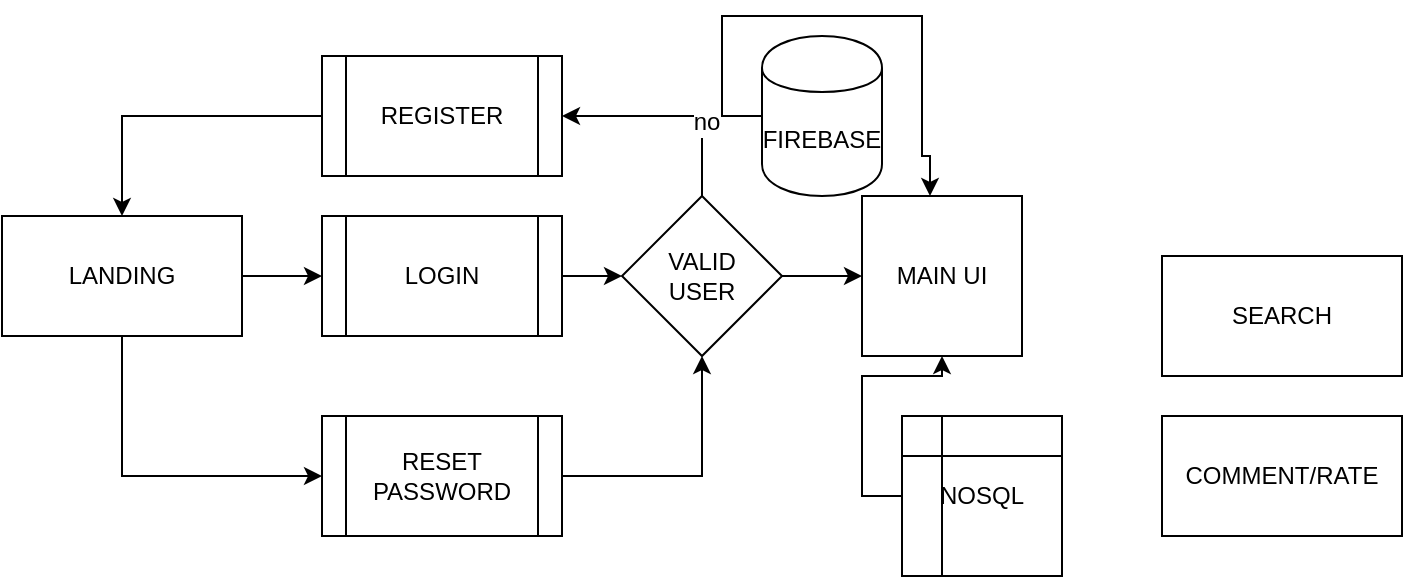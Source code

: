<mxfile version="11.2.5" type="github" pages="1"><diagram id="in2Q6fDvcWBUvMBM4Aq1" name="Page-1"><mxGraphModel dx="1423" dy="1079" grid="1" gridSize="10" guides="1" tooltips="1" connect="1" arrows="1" fold="1" page="1" pageScale="1" pageWidth="800" pageHeight="300" math="0" shadow="0"><root><mxCell id="0"/><mxCell id="1" parent="0"/><mxCell id="5yw12NYs7LRvkOLjYrZq-10" style="edgeStyle=orthogonalEdgeStyle;rounded=0;orthogonalLoop=1;jettySize=auto;html=1;exitX=1;exitY=0.5;exitDx=0;exitDy=0;" edge="1" parent="1" source="5yw12NYs7LRvkOLjYrZq-1" target="5yw12NYs7LRvkOLjYrZq-2"><mxGeometry relative="1" as="geometry"/></mxCell><mxCell id="5yw12NYs7LRvkOLjYrZq-12" style="edgeStyle=orthogonalEdgeStyle;rounded=0;orthogonalLoop=1;jettySize=auto;html=1;exitX=0.5;exitY=1;exitDx=0;exitDy=0;entryX=0;entryY=0.5;entryDx=0;entryDy=0;" edge="1" parent="1" source="5yw12NYs7LRvkOLjYrZq-1" target="5yw12NYs7LRvkOLjYrZq-11"><mxGeometry relative="1" as="geometry"/></mxCell><mxCell id="5yw12NYs7LRvkOLjYrZq-1" value="LANDING" style="rounded=0;whiteSpace=wrap;html=1;" vertex="1" parent="1"><mxGeometry x="50" y="-100" width="120" height="60" as="geometry"/></mxCell><mxCell id="5yw12NYs7LRvkOLjYrZq-7" style="edgeStyle=orthogonalEdgeStyle;rounded=0;orthogonalLoop=1;jettySize=auto;html=1;exitX=1;exitY=0.5;exitDx=0;exitDy=0;entryX=0;entryY=0.5;entryDx=0;entryDy=0;" edge="1" parent="1" source="5yw12NYs7LRvkOLjYrZq-2" target="5yw12NYs7LRvkOLjYrZq-3"><mxGeometry relative="1" as="geometry"/></mxCell><mxCell id="5yw12NYs7LRvkOLjYrZq-2" value="LOGIN" style="shape=process;whiteSpace=wrap;html=1;backgroundOutline=1;" vertex="1" parent="1"><mxGeometry x="210" y="-100" width="120" height="60" as="geometry"/></mxCell><mxCell id="5yw12NYs7LRvkOLjYrZq-5" style="edgeStyle=orthogonalEdgeStyle;rounded=0;orthogonalLoop=1;jettySize=auto;html=1;exitX=0.5;exitY=0;exitDx=0;exitDy=0;entryX=1;entryY=0.5;entryDx=0;entryDy=0;" edge="1" parent="1" source="5yw12NYs7LRvkOLjYrZq-3" target="5yw12NYs7LRvkOLjYrZq-4"><mxGeometry relative="1" as="geometry"/></mxCell><mxCell id="5yw12NYs7LRvkOLjYrZq-8" value="no&lt;br&gt;" style="text;html=1;resizable=0;points=[];align=center;verticalAlign=middle;labelBackgroundColor=#ffffff;" vertex="1" connectable="0" parent="5yw12NYs7LRvkOLjYrZq-5"><mxGeometry x="-0.327" y="-2" relative="1" as="geometry"><mxPoint as="offset"/></mxGeometry></mxCell><mxCell id="5yw12NYs7LRvkOLjYrZq-17" style="edgeStyle=orthogonalEdgeStyle;rounded=0;orthogonalLoop=1;jettySize=auto;html=1;exitX=1;exitY=0.5;exitDx=0;exitDy=0;" edge="1" parent="1" source="5yw12NYs7LRvkOLjYrZq-3" target="5yw12NYs7LRvkOLjYrZq-14"><mxGeometry relative="1" as="geometry"/></mxCell><mxCell id="5yw12NYs7LRvkOLjYrZq-3" value="VALID &lt;br&gt;USER" style="rhombus;whiteSpace=wrap;html=1;" vertex="1" parent="1"><mxGeometry x="360" y="-110" width="80" height="80" as="geometry"/></mxCell><mxCell id="5yw12NYs7LRvkOLjYrZq-9" style="edgeStyle=orthogonalEdgeStyle;rounded=0;orthogonalLoop=1;jettySize=auto;html=1;exitX=0;exitY=0.5;exitDx=0;exitDy=0;entryX=0.5;entryY=0;entryDx=0;entryDy=0;" edge="1" parent="1" source="5yw12NYs7LRvkOLjYrZq-4" target="5yw12NYs7LRvkOLjYrZq-1"><mxGeometry relative="1" as="geometry"/></mxCell><mxCell id="5yw12NYs7LRvkOLjYrZq-4" value="REGISTER" style="shape=process;whiteSpace=wrap;html=1;backgroundOutline=1;" vertex="1" parent="1"><mxGeometry x="210" y="-180" width="120" height="60" as="geometry"/></mxCell><mxCell id="5yw12NYs7LRvkOLjYrZq-13" style="edgeStyle=orthogonalEdgeStyle;rounded=0;orthogonalLoop=1;jettySize=auto;html=1;exitX=1;exitY=0.5;exitDx=0;exitDy=0;entryX=0.5;entryY=1;entryDx=0;entryDy=0;" edge="1" parent="1" source="5yw12NYs7LRvkOLjYrZq-11" target="5yw12NYs7LRvkOLjYrZq-3"><mxGeometry relative="1" as="geometry"/></mxCell><mxCell id="5yw12NYs7LRvkOLjYrZq-11" value="RESET PASSWORD" style="shape=process;whiteSpace=wrap;html=1;backgroundOutline=1;" vertex="1" parent="1"><mxGeometry x="210" width="120" height="60" as="geometry"/></mxCell><mxCell id="5yw12NYs7LRvkOLjYrZq-14" value="MAIN UI" style="whiteSpace=wrap;html=1;aspect=fixed;" vertex="1" parent="1"><mxGeometry x="480" y="-110" width="80" height="80" as="geometry"/></mxCell><mxCell id="5yw12NYs7LRvkOLjYrZq-18" style="edgeStyle=orthogonalEdgeStyle;rounded=0;orthogonalLoop=1;jettySize=auto;html=1;exitX=0;exitY=0.5;exitDx=0;exitDy=0;entryX=0.425;entryY=0;entryDx=0;entryDy=0;entryPerimeter=0;" edge="1" parent="1" source="5yw12NYs7LRvkOLjYrZq-15" target="5yw12NYs7LRvkOLjYrZq-14"><mxGeometry relative="1" as="geometry"><Array as="points"><mxPoint x="410" y="-150"/><mxPoint x="410" y="-200"/><mxPoint x="510" y="-200"/><mxPoint x="510" y="-130"/><mxPoint x="514" y="-130"/></Array></mxGeometry></mxCell><mxCell id="5yw12NYs7LRvkOLjYrZq-15" value="FIREBASE" style="shape=cylinder;whiteSpace=wrap;html=1;boundedLbl=1;backgroundOutline=1;" vertex="1" parent="1"><mxGeometry x="430" y="-190" width="60" height="80" as="geometry"/></mxCell><mxCell id="5yw12NYs7LRvkOLjYrZq-19" style="edgeStyle=orthogonalEdgeStyle;rounded=0;orthogonalLoop=1;jettySize=auto;html=1;exitX=0;exitY=0.5;exitDx=0;exitDy=0;entryX=0.5;entryY=1;entryDx=0;entryDy=0;" edge="1" parent="1" source="5yw12NYs7LRvkOLjYrZq-16" target="5yw12NYs7LRvkOLjYrZq-14"><mxGeometry relative="1" as="geometry"/></mxCell><mxCell id="5yw12NYs7LRvkOLjYrZq-16" value="NOSQL" style="shape=internalStorage;whiteSpace=wrap;html=1;backgroundOutline=1;" vertex="1" parent="1"><mxGeometry x="500" width="80" height="80" as="geometry"/></mxCell><mxCell id="5yw12NYs7LRvkOLjYrZq-20" value="SEARCH" style="rounded=0;whiteSpace=wrap;html=1;" vertex="1" parent="1"><mxGeometry x="630" y="-80" width="120" height="60" as="geometry"/></mxCell><mxCell id="5yw12NYs7LRvkOLjYrZq-21" value="COMMENT/RATE" style="rounded=0;whiteSpace=wrap;html=1;" vertex="1" parent="1"><mxGeometry x="630" width="120" height="60" as="geometry"/></mxCell></root></mxGraphModel></diagram></mxfile>